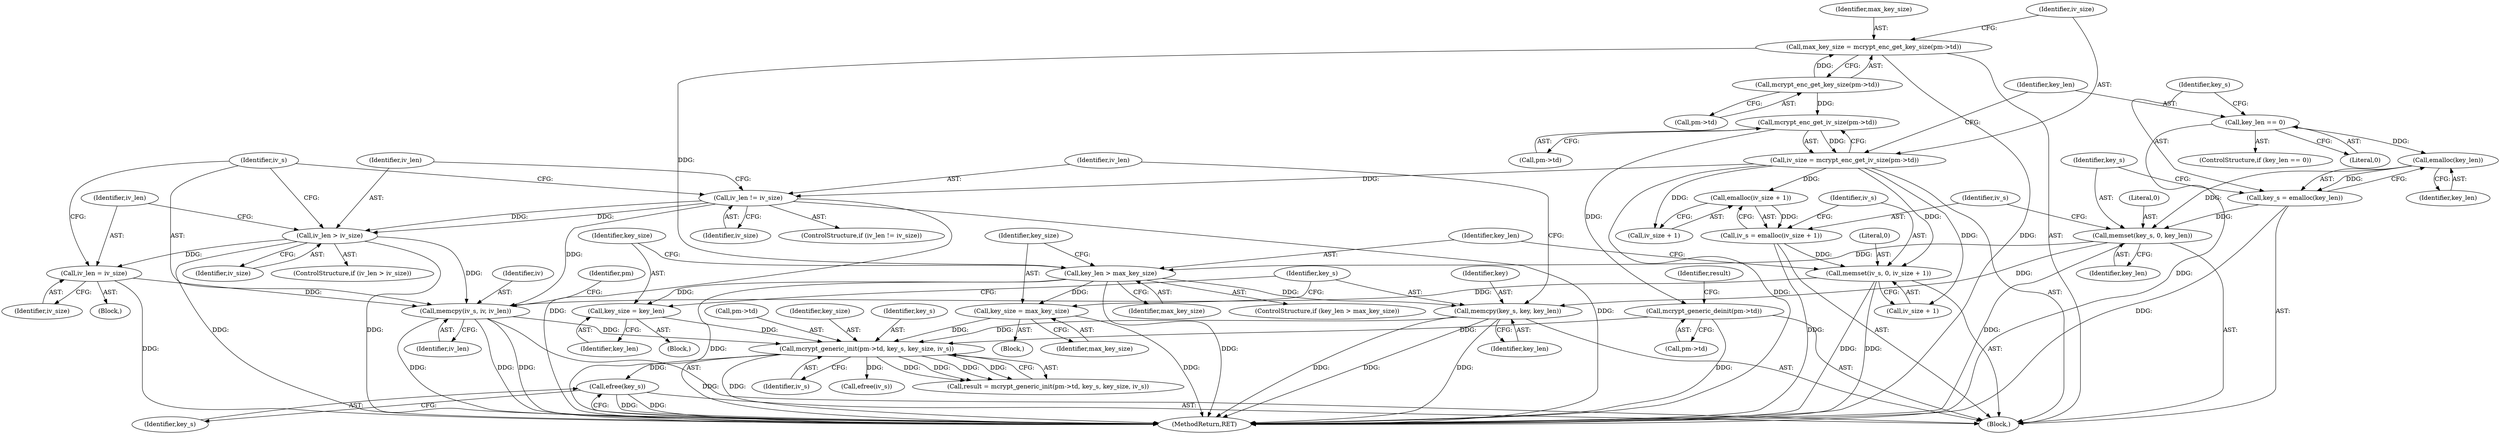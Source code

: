 digraph "0_php-src_6c5211a0cef0cc2854eaa387e0eb036e012904d0?w=1_0@API" {
"1000234" [label="(Call,efree(key_s))"];
"1000198" [label="(Call,mcrypt_generic_init(pm->td, key_s, key_size, iv_s))"];
"1000192" [label="(Call,mcrypt_generic_deinit(pm->td))"];
"1000129" [label="(Call,mcrypt_enc_get_iv_size(pm->td))"];
"1000123" [label="(Call,mcrypt_enc_get_key_size(pm->td))"];
"1000171" [label="(Call,memcpy(key_s, key, key_len))"];
"1000142" [label="(Call,memset(key_s, 0, key_len))"];
"1000138" [label="(Call,key_s = emalloc(key_len))"];
"1000140" [label="(Call,emalloc(key_len))"];
"1000134" [label="(Call,key_len == 0)"];
"1000159" [label="(Call,key_len > max_key_size)"];
"1000121" [label="(Call,max_key_size = mcrypt_enc_get_key_size(pm->td))"];
"1000163" [label="(Call,key_size = max_key_size)"];
"1000168" [label="(Call,key_size = key_len)"];
"1000188" [label="(Call,memcpy(iv_s, iv, iv_len))"];
"1000152" [label="(Call,memset(iv_s, 0, iv_size + 1))"];
"1000146" [label="(Call,iv_s = emalloc(iv_size + 1))"];
"1000148" [label="(Call,emalloc(iv_size + 1))"];
"1000127" [label="(Call,iv_size = mcrypt_enc_get_iv_size(pm->td))"];
"1000181" [label="(Call,iv_len > iv_size)"];
"1000176" [label="(Call,iv_len != iv_size)"];
"1000185" [label="(Call,iv_len = iv_size)"];
"1000175" [label="(ControlStructure,if (iv_len != iv_size))"];
"1000154" [label="(Literal,0)"];
"1000141" [label="(Identifier,key_len)"];
"1000180" [label="(ControlStructure,if (iv_len > iv_size))"];
"1000162" [label="(Block,)"];
"1000142" [label="(Call,memset(key_s, 0, key_len))"];
"1000138" [label="(Call,key_s = emalloc(key_len))"];
"1000140" [label="(Call,emalloc(key_len))"];
"1000183" [label="(Identifier,iv_size)"];
"1000153" [label="(Identifier,iv_s)"];
"1000235" [label="(Identifier,key_s)"];
"1000103" [label="(Block,)"];
"1000168" [label="(Call,key_size = key_len)"];
"1000123" [label="(Call,mcrypt_enc_get_key_size(pm->td))"];
"1000163" [label="(Call,key_size = max_key_size)"];
"1000173" [label="(Identifier,key)"];
"1000155" [label="(Call,iv_size + 1)"];
"1000136" [label="(Literal,0)"];
"1000186" [label="(Identifier,iv_len)"];
"1000203" [label="(Identifier,key_size)"];
"1000161" [label="(Identifier,max_key_size)"];
"1000170" [label="(Identifier,key_len)"];
"1000129" [label="(Call,mcrypt_enc_get_iv_size(pm->td))"];
"1000135" [label="(Identifier,key_len)"];
"1000176" [label="(Call,iv_len != iv_size)"];
"1000177" [label="(Identifier,iv_len)"];
"1000172" [label="(Identifier,key_s)"];
"1000192" [label="(Call,mcrypt_generic_deinit(pm->td))"];
"1000164" [label="(Identifier,key_size)"];
"1000147" [label="(Identifier,iv_s)"];
"1000232" [label="(Call,efree(iv_s))"];
"1000174" [label="(Identifier,key_len)"];
"1000160" [label="(Identifier,key_len)"];
"1000169" [label="(Identifier,key_size)"];
"1000165" [label="(Identifier,max_key_size)"];
"1000185" [label="(Call,iv_len = iv_size)"];
"1000198" [label="(Call,mcrypt_generic_init(pm->td, key_s, key_size, iv_s))"];
"1000133" [label="(ControlStructure,if (key_len == 0))"];
"1000202" [label="(Identifier,key_s)"];
"1000134" [label="(Call,key_len == 0)"];
"1000197" [label="(Identifier,result)"];
"1000145" [label="(Identifier,key_len)"];
"1000149" [label="(Call,iv_size + 1)"];
"1000184" [label="(Block,)"];
"1000122" [label="(Identifier,max_key_size)"];
"1000193" [label="(Call,pm->td)"];
"1000128" [label="(Identifier,iv_size)"];
"1000189" [label="(Identifier,iv_s)"];
"1000152" [label="(Call,memset(iv_s, 0, iv_size + 1))"];
"1000187" [label="(Identifier,iv_size)"];
"1000196" [label="(Call,result = mcrypt_generic_init(pm->td, key_s, key_size, iv_s))"];
"1000199" [label="(Call,pm->td)"];
"1000178" [label="(Identifier,iv_size)"];
"1000158" [label="(ControlStructure,if (key_len > max_key_size))"];
"1000139" [label="(Identifier,key_s)"];
"1000167" [label="(Block,)"];
"1000204" [label="(Identifier,iv_s)"];
"1000236" [label="(MethodReturn,RET)"];
"1000127" [label="(Call,iv_size = mcrypt_enc_get_iv_size(pm->td))"];
"1000234" [label="(Call,efree(key_s))"];
"1000191" [label="(Identifier,iv_len)"];
"1000148" [label="(Call,emalloc(iv_size + 1))"];
"1000171" [label="(Call,memcpy(key_s, key, key_len))"];
"1000146" [label="(Call,iv_s = emalloc(iv_size + 1))"];
"1000188" [label="(Call,memcpy(iv_s, iv, iv_len))"];
"1000130" [label="(Call,pm->td)"];
"1000159" [label="(Call,key_len > max_key_size)"];
"1000143" [label="(Identifier,key_s)"];
"1000181" [label="(Call,iv_len > iv_size)"];
"1000121" [label="(Call,max_key_size = mcrypt_enc_get_key_size(pm->td))"];
"1000182" [label="(Identifier,iv_len)"];
"1000194" [label="(Identifier,pm)"];
"1000190" [label="(Identifier,iv)"];
"1000124" [label="(Call,pm->td)"];
"1000144" [label="(Literal,0)"];
"1000234" -> "1000103"  [label="AST: "];
"1000234" -> "1000235"  [label="CFG: "];
"1000235" -> "1000234"  [label="AST: "];
"1000236" -> "1000234"  [label="CFG: "];
"1000234" -> "1000236"  [label="DDG: "];
"1000234" -> "1000236"  [label="DDG: "];
"1000198" -> "1000234"  [label="DDG: "];
"1000198" -> "1000196"  [label="AST: "];
"1000198" -> "1000204"  [label="CFG: "];
"1000199" -> "1000198"  [label="AST: "];
"1000202" -> "1000198"  [label="AST: "];
"1000203" -> "1000198"  [label="AST: "];
"1000204" -> "1000198"  [label="AST: "];
"1000196" -> "1000198"  [label="CFG: "];
"1000198" -> "1000236"  [label="DDG: "];
"1000198" -> "1000236"  [label="DDG: "];
"1000198" -> "1000196"  [label="DDG: "];
"1000198" -> "1000196"  [label="DDG: "];
"1000198" -> "1000196"  [label="DDG: "];
"1000198" -> "1000196"  [label="DDG: "];
"1000192" -> "1000198"  [label="DDG: "];
"1000171" -> "1000198"  [label="DDG: "];
"1000163" -> "1000198"  [label="DDG: "];
"1000168" -> "1000198"  [label="DDG: "];
"1000188" -> "1000198"  [label="DDG: "];
"1000198" -> "1000232"  [label="DDG: "];
"1000192" -> "1000103"  [label="AST: "];
"1000192" -> "1000193"  [label="CFG: "];
"1000193" -> "1000192"  [label="AST: "];
"1000197" -> "1000192"  [label="CFG: "];
"1000192" -> "1000236"  [label="DDG: "];
"1000129" -> "1000192"  [label="DDG: "];
"1000129" -> "1000127"  [label="AST: "];
"1000129" -> "1000130"  [label="CFG: "];
"1000130" -> "1000129"  [label="AST: "];
"1000127" -> "1000129"  [label="CFG: "];
"1000129" -> "1000127"  [label="DDG: "];
"1000123" -> "1000129"  [label="DDG: "];
"1000123" -> "1000121"  [label="AST: "];
"1000123" -> "1000124"  [label="CFG: "];
"1000124" -> "1000123"  [label="AST: "];
"1000121" -> "1000123"  [label="CFG: "];
"1000123" -> "1000121"  [label="DDG: "];
"1000171" -> "1000103"  [label="AST: "];
"1000171" -> "1000174"  [label="CFG: "];
"1000172" -> "1000171"  [label="AST: "];
"1000173" -> "1000171"  [label="AST: "];
"1000174" -> "1000171"  [label="AST: "];
"1000177" -> "1000171"  [label="CFG: "];
"1000171" -> "1000236"  [label="DDG: "];
"1000171" -> "1000236"  [label="DDG: "];
"1000171" -> "1000236"  [label="DDG: "];
"1000142" -> "1000171"  [label="DDG: "];
"1000159" -> "1000171"  [label="DDG: "];
"1000142" -> "1000103"  [label="AST: "];
"1000142" -> "1000145"  [label="CFG: "];
"1000143" -> "1000142"  [label="AST: "];
"1000144" -> "1000142"  [label="AST: "];
"1000145" -> "1000142"  [label="AST: "];
"1000147" -> "1000142"  [label="CFG: "];
"1000142" -> "1000236"  [label="DDG: "];
"1000138" -> "1000142"  [label="DDG: "];
"1000140" -> "1000142"  [label="DDG: "];
"1000142" -> "1000159"  [label="DDG: "];
"1000138" -> "1000103"  [label="AST: "];
"1000138" -> "1000140"  [label="CFG: "];
"1000139" -> "1000138"  [label="AST: "];
"1000140" -> "1000138"  [label="AST: "];
"1000143" -> "1000138"  [label="CFG: "];
"1000138" -> "1000236"  [label="DDG: "];
"1000140" -> "1000138"  [label="DDG: "];
"1000140" -> "1000141"  [label="CFG: "];
"1000141" -> "1000140"  [label="AST: "];
"1000134" -> "1000140"  [label="DDG: "];
"1000134" -> "1000133"  [label="AST: "];
"1000134" -> "1000136"  [label="CFG: "];
"1000135" -> "1000134"  [label="AST: "];
"1000136" -> "1000134"  [label="AST: "];
"1000139" -> "1000134"  [label="CFG: "];
"1000134" -> "1000236"  [label="DDG: "];
"1000159" -> "1000158"  [label="AST: "];
"1000159" -> "1000161"  [label="CFG: "];
"1000160" -> "1000159"  [label="AST: "];
"1000161" -> "1000159"  [label="AST: "];
"1000164" -> "1000159"  [label="CFG: "];
"1000169" -> "1000159"  [label="CFG: "];
"1000159" -> "1000236"  [label="DDG: "];
"1000159" -> "1000236"  [label="DDG: "];
"1000121" -> "1000159"  [label="DDG: "];
"1000159" -> "1000163"  [label="DDG: "];
"1000159" -> "1000168"  [label="DDG: "];
"1000121" -> "1000103"  [label="AST: "];
"1000122" -> "1000121"  [label="AST: "];
"1000128" -> "1000121"  [label="CFG: "];
"1000121" -> "1000236"  [label="DDG: "];
"1000163" -> "1000162"  [label="AST: "];
"1000163" -> "1000165"  [label="CFG: "];
"1000164" -> "1000163"  [label="AST: "];
"1000165" -> "1000163"  [label="AST: "];
"1000172" -> "1000163"  [label="CFG: "];
"1000163" -> "1000236"  [label="DDG: "];
"1000168" -> "1000167"  [label="AST: "];
"1000168" -> "1000170"  [label="CFG: "];
"1000169" -> "1000168"  [label="AST: "];
"1000170" -> "1000168"  [label="AST: "];
"1000172" -> "1000168"  [label="CFG: "];
"1000188" -> "1000103"  [label="AST: "];
"1000188" -> "1000191"  [label="CFG: "];
"1000189" -> "1000188"  [label="AST: "];
"1000190" -> "1000188"  [label="AST: "];
"1000191" -> "1000188"  [label="AST: "];
"1000194" -> "1000188"  [label="CFG: "];
"1000188" -> "1000236"  [label="DDG: "];
"1000188" -> "1000236"  [label="DDG: "];
"1000188" -> "1000236"  [label="DDG: "];
"1000152" -> "1000188"  [label="DDG: "];
"1000181" -> "1000188"  [label="DDG: "];
"1000185" -> "1000188"  [label="DDG: "];
"1000176" -> "1000188"  [label="DDG: "];
"1000152" -> "1000103"  [label="AST: "];
"1000152" -> "1000155"  [label="CFG: "];
"1000153" -> "1000152"  [label="AST: "];
"1000154" -> "1000152"  [label="AST: "];
"1000155" -> "1000152"  [label="AST: "];
"1000160" -> "1000152"  [label="CFG: "];
"1000152" -> "1000236"  [label="DDG: "];
"1000152" -> "1000236"  [label="DDG: "];
"1000146" -> "1000152"  [label="DDG: "];
"1000127" -> "1000152"  [label="DDG: "];
"1000146" -> "1000103"  [label="AST: "];
"1000146" -> "1000148"  [label="CFG: "];
"1000147" -> "1000146"  [label="AST: "];
"1000148" -> "1000146"  [label="AST: "];
"1000153" -> "1000146"  [label="CFG: "];
"1000146" -> "1000236"  [label="DDG: "];
"1000148" -> "1000146"  [label="DDG: "];
"1000148" -> "1000149"  [label="CFG: "];
"1000149" -> "1000148"  [label="AST: "];
"1000127" -> "1000148"  [label="DDG: "];
"1000127" -> "1000103"  [label="AST: "];
"1000128" -> "1000127"  [label="AST: "];
"1000135" -> "1000127"  [label="CFG: "];
"1000127" -> "1000236"  [label="DDG: "];
"1000127" -> "1000149"  [label="DDG: "];
"1000127" -> "1000155"  [label="DDG: "];
"1000127" -> "1000176"  [label="DDG: "];
"1000181" -> "1000180"  [label="AST: "];
"1000181" -> "1000183"  [label="CFG: "];
"1000182" -> "1000181"  [label="AST: "];
"1000183" -> "1000181"  [label="AST: "];
"1000186" -> "1000181"  [label="CFG: "];
"1000189" -> "1000181"  [label="CFG: "];
"1000181" -> "1000236"  [label="DDG: "];
"1000181" -> "1000236"  [label="DDG: "];
"1000176" -> "1000181"  [label="DDG: "];
"1000176" -> "1000181"  [label="DDG: "];
"1000181" -> "1000185"  [label="DDG: "];
"1000176" -> "1000175"  [label="AST: "];
"1000176" -> "1000178"  [label="CFG: "];
"1000177" -> "1000176"  [label="AST: "];
"1000178" -> "1000176"  [label="AST: "];
"1000182" -> "1000176"  [label="CFG: "];
"1000189" -> "1000176"  [label="CFG: "];
"1000176" -> "1000236"  [label="DDG: "];
"1000176" -> "1000236"  [label="DDG: "];
"1000185" -> "1000184"  [label="AST: "];
"1000185" -> "1000187"  [label="CFG: "];
"1000186" -> "1000185"  [label="AST: "];
"1000187" -> "1000185"  [label="AST: "];
"1000189" -> "1000185"  [label="CFG: "];
"1000185" -> "1000236"  [label="DDG: "];
}
